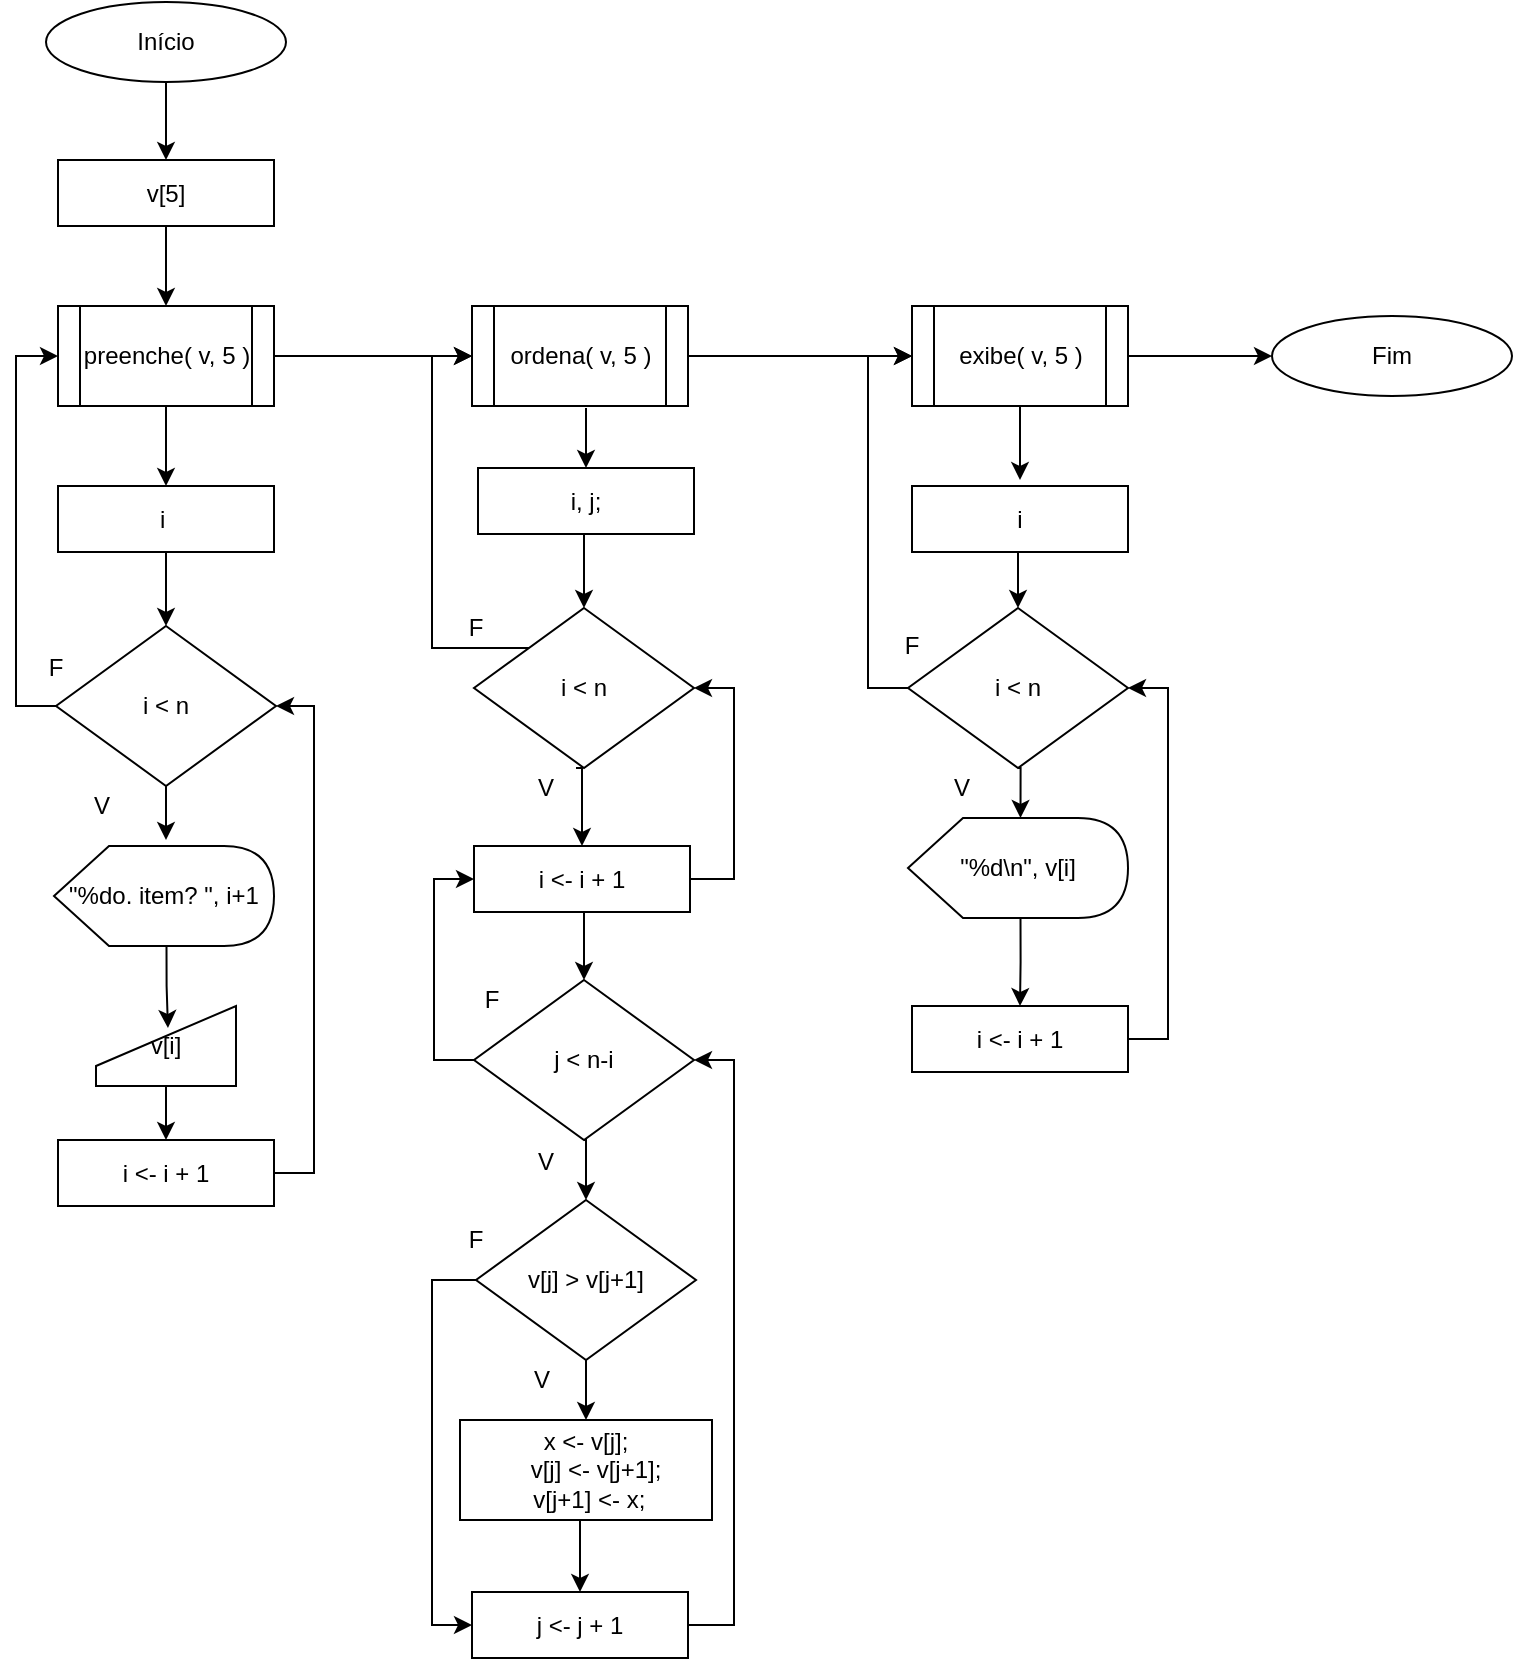 <mxfile version="21.8.0" type="device">
  <diagram id="eR1Zb5RVLTV1uuEW3yPG" name="Page-1">
    <mxGraphModel dx="880" dy="2828" grid="1" gridSize="10" guides="1" tooltips="1" connect="1" arrows="1" fold="1" page="1" pageScale="1" pageWidth="827" pageHeight="1169" math="0" shadow="0">
      <root>
        <mxCell id="0" />
        <mxCell id="1" parent="0" />
        <mxCell id="NN8kFv3UxyB4Z3Qv7Q7P-32" style="edgeStyle=orthogonalEdgeStyle;rounded=0;orthogonalLoop=1;jettySize=auto;html=1;exitX=1;exitY=0.5;exitDx=0;exitDy=0;entryX=0.5;entryY=0;entryDx=0;entryDy=0;" parent="1" edge="1">
          <mxGeometry relative="1" as="geometry">
            <mxPoint x="560" y="400" as="sourcePoint" />
          </mxGeometry>
        </mxCell>
        <mxCell id="NN8kFv3UxyB4Z3Qv7Q7P-39" style="edgeStyle=orthogonalEdgeStyle;rounded=0;orthogonalLoop=1;jettySize=auto;html=1;exitX=0;exitY=0.5;exitDx=0;exitDy=0;entryX=0;entryY=0;entryDx=40;entryDy=0;entryPerimeter=0;" parent="1" edge="1">
          <mxGeometry relative="1" as="geometry">
            <mxPoint x="480" y="400" as="sourcePoint" />
          </mxGeometry>
        </mxCell>
        <mxCell id="NN8kFv3UxyB4Z3Qv7Q7P-33" style="edgeStyle=orthogonalEdgeStyle;rounded=0;orthogonalLoop=1;jettySize=auto;html=1;exitX=1;exitY=0.5;exitDx=0;exitDy=0;" parent="1" edge="1">
          <mxGeometry relative="1" as="geometry">
            <mxPoint x="640" y="480" as="sourcePoint" />
          </mxGeometry>
        </mxCell>
        <mxCell id="NN8kFv3UxyB4Z3Qv7Q7P-38" style="edgeStyle=orthogonalEdgeStyle;rounded=0;orthogonalLoop=1;jettySize=auto;html=1;exitX=0;exitY=0.5;exitDx=0;exitDy=0;entryX=0;entryY=0;entryDx=40;entryDy=0;entryPerimeter=0;" parent="1" edge="1">
          <mxGeometry relative="1" as="geometry">
            <mxPoint x="560" y="480" as="sourcePoint" />
          </mxGeometry>
        </mxCell>
        <mxCell id="NN8kFv3UxyB4Z3Qv7Q7P-37" style="edgeStyle=orthogonalEdgeStyle;rounded=0;orthogonalLoop=1;jettySize=auto;html=1;exitX=0;exitY=0.5;exitDx=0;exitDy=0;entryX=0;entryY=0;entryDx=40;entryDy=0;entryPerimeter=0;" parent="1" edge="1">
          <mxGeometry relative="1" as="geometry">
            <mxPoint x="640" y="560" as="sourcePoint" />
          </mxGeometry>
        </mxCell>
        <mxCell id="NN8kFv3UxyB4Z3Qv7Q7P-41" style="edgeStyle=orthogonalEdgeStyle;rounded=0;orthogonalLoop=1;jettySize=auto;html=1;exitX=1;exitY=0.5;exitDx=0;exitDy=0;entryX=0;entryY=0;entryDx=40;entryDy=0;entryPerimeter=0;" parent="1" edge="1">
          <mxGeometry relative="1" as="geometry">
            <mxPoint x="720" y="560" as="sourcePoint" />
          </mxGeometry>
        </mxCell>
        <mxCell id="sSCpmMaVxi6PYTEObbiI-27" style="edgeStyle=orthogonalEdgeStyle;rounded=0;orthogonalLoop=1;jettySize=auto;html=1;exitX=1;exitY=0.5;exitDx=0;exitDy=0;entryX=0;entryY=0.5;entryDx=0;entryDy=0;" parent="1" edge="1">
          <mxGeometry relative="1" as="geometry">
            <Array as="points">
              <mxPoint x="220" y="600" />
              <mxPoint x="220" y="750" />
              <mxPoint x="40" y="750" />
              <mxPoint x="40" y="320" />
            </Array>
            <mxPoint x="100" y="320" as="targetPoint" />
          </mxGeometry>
        </mxCell>
        <mxCell id="lwcZz6v842X9FkbV30nD-5" style="edgeStyle=orthogonalEdgeStyle;rounded=0;orthogonalLoop=1;jettySize=auto;html=1;exitX=0.5;exitY=1;exitDx=0;exitDy=0;entryX=0.5;entryY=0;entryDx=0;entryDy=0;" parent="1" source="lwcZz6v842X9FkbV30nD-1" target="lwcZz6v842X9FkbV30nD-3" edge="1">
          <mxGeometry relative="1" as="geometry" />
        </mxCell>
        <mxCell id="lwcZz6v842X9FkbV30nD-1" value="Início" style="ellipse;whiteSpace=wrap;html=1;" parent="1" vertex="1">
          <mxGeometry x="247" y="-2119" width="120" height="40" as="geometry" />
        </mxCell>
        <mxCell id="Av98COTsaaubC5mDqvNm-6" style="edgeStyle=orthogonalEdgeStyle;rounded=0;orthogonalLoop=1;jettySize=auto;html=1;exitX=0.5;exitY=1;exitDx=0;exitDy=0;entryX=0.5;entryY=0;entryDx=0;entryDy=0;" parent="1" source="lwcZz6v842X9FkbV30nD-3" target="Av98COTsaaubC5mDqvNm-4" edge="1">
          <mxGeometry relative="1" as="geometry" />
        </mxCell>
        <mxCell id="lwcZz6v842X9FkbV30nD-3" value="v[5]" style="rounded=0;whiteSpace=wrap;html=1;" parent="1" vertex="1">
          <mxGeometry x="253" y="-2040" width="108" height="33" as="geometry" />
        </mxCell>
        <mxCell id="NFvZZmDYg6qZ6bP0rbpK-44" style="edgeStyle=orthogonalEdgeStyle;rounded=0;orthogonalLoop=1;jettySize=auto;html=1;exitX=0.5;exitY=1;exitDx=0;exitDy=0;entryX=0.5;entryY=0;entryDx=0;entryDy=0;" parent="1" source="Av98COTsaaubC5mDqvNm-4" target="NFvZZmDYg6qZ6bP0rbpK-43" edge="1">
          <mxGeometry relative="1" as="geometry" />
        </mxCell>
        <mxCell id="NFvZZmDYg6qZ6bP0rbpK-88" style="edgeStyle=orthogonalEdgeStyle;rounded=0;orthogonalLoop=1;jettySize=auto;html=1;exitX=1;exitY=0.5;exitDx=0;exitDy=0;entryX=0;entryY=0.5;entryDx=0;entryDy=0;" parent="1" source="Av98COTsaaubC5mDqvNm-4" target="NFvZZmDYg6qZ6bP0rbpK-83" edge="1">
          <mxGeometry relative="1" as="geometry" />
        </mxCell>
        <mxCell id="Av98COTsaaubC5mDqvNm-4" value="preenche( v, 5 )" style="shape=process;whiteSpace=wrap;html=1;backgroundOutline=1;" parent="1" vertex="1">
          <mxGeometry x="253" y="-1967" width="108" height="50" as="geometry" />
        </mxCell>
        <mxCell id="NFvZZmDYg6qZ6bP0rbpK-46" style="edgeStyle=orthogonalEdgeStyle;rounded=0;orthogonalLoop=1;jettySize=auto;html=1;exitX=0.5;exitY=1;exitDx=0;exitDy=0;entryX=0.5;entryY=0;entryDx=0;entryDy=0;" parent="1" source="NFvZZmDYg6qZ6bP0rbpK-43" target="NFvZZmDYg6qZ6bP0rbpK-45" edge="1">
          <mxGeometry relative="1" as="geometry" />
        </mxCell>
        <mxCell id="NFvZZmDYg6qZ6bP0rbpK-43" value="i&amp;nbsp;" style="rounded=0;whiteSpace=wrap;html=1;" parent="1" vertex="1">
          <mxGeometry x="253" y="-1877" width="108" height="33" as="geometry" />
        </mxCell>
        <mxCell id="NFvZZmDYg6qZ6bP0rbpK-86" style="edgeStyle=orthogonalEdgeStyle;rounded=0;orthogonalLoop=1;jettySize=auto;html=1;exitX=0.5;exitY=1;exitDx=0;exitDy=0;" parent="1" source="NFvZZmDYg6qZ6bP0rbpK-45" edge="1">
          <mxGeometry relative="1" as="geometry">
            <mxPoint x="307" y="-1700" as="targetPoint" />
          </mxGeometry>
        </mxCell>
        <mxCell id="NFvZZmDYg6qZ6bP0rbpK-94" style="edgeStyle=orthogonalEdgeStyle;rounded=0;orthogonalLoop=1;jettySize=auto;html=1;exitX=0;exitY=0.5;exitDx=0;exitDy=0;entryX=0;entryY=0.5;entryDx=0;entryDy=0;" parent="1" source="NFvZZmDYg6qZ6bP0rbpK-45" target="Av98COTsaaubC5mDqvNm-4" edge="1">
          <mxGeometry relative="1" as="geometry" />
        </mxCell>
        <mxCell id="NFvZZmDYg6qZ6bP0rbpK-45" value="i &amp;lt; n" style="rhombus;whiteSpace=wrap;html=1;" parent="1" vertex="1">
          <mxGeometry x="252" y="-1807" width="110" height="80" as="geometry" />
        </mxCell>
        <mxCell id="NFvZZmDYg6qZ6bP0rbpK-87" style="edgeStyle=orthogonalEdgeStyle;rounded=0;orthogonalLoop=1;jettySize=auto;html=1;exitX=0;exitY=0;exitDx=56.25;exitDy=50;exitPerimeter=0;entryX=0.514;entryY=0.275;entryDx=0;entryDy=0;entryPerimeter=0;" parent="1" source="NFvZZmDYg6qZ6bP0rbpK-47" target="NFvZZmDYg6qZ6bP0rbpK-49" edge="1">
          <mxGeometry relative="1" as="geometry" />
        </mxCell>
        <mxCell id="NFvZZmDYg6qZ6bP0rbpK-47" value="&quot;%do. item? &quot;, i+1" style="shape=display;whiteSpace=wrap;html=1;" parent="1" vertex="1">
          <mxGeometry x="251" y="-1697" width="110" height="50" as="geometry" />
        </mxCell>
        <mxCell id="fXV3c8j8fenf40J1pYQH-3" style="edgeStyle=orthogonalEdgeStyle;rounded=0;orthogonalLoop=1;jettySize=auto;html=1;exitX=0.5;exitY=1;exitDx=0;exitDy=0;entryX=0.5;entryY=0;entryDx=0;entryDy=0;" parent="1" source="NFvZZmDYg6qZ6bP0rbpK-49" target="fXV3c8j8fenf40J1pYQH-1" edge="1">
          <mxGeometry relative="1" as="geometry" />
        </mxCell>
        <mxCell id="NFvZZmDYg6qZ6bP0rbpK-49" value="v[i]" style="shape=manualInput;whiteSpace=wrap;html=1;" parent="1" vertex="1">
          <mxGeometry x="272" y="-1617" width="70" height="40" as="geometry" />
        </mxCell>
        <mxCell id="NFvZZmDYg6qZ6bP0rbpK-93" style="edgeStyle=orthogonalEdgeStyle;rounded=0;orthogonalLoop=1;jettySize=auto;html=1;exitX=0;exitY=0;exitDx=0;exitDy=0;entryX=0;entryY=0.5;entryDx=0;entryDy=0;" parent="1" source="NFvZZmDYg6qZ6bP0rbpK-50" target="NFvZZmDYg6qZ6bP0rbpK-83" edge="1">
          <mxGeometry relative="1" as="geometry">
            <Array as="points">
              <mxPoint x="440" y="-1796" />
              <mxPoint x="440" y="-1942" />
            </Array>
          </mxGeometry>
        </mxCell>
        <mxCell id="NFvZZmDYg6qZ6bP0rbpK-50" value="i &amp;lt; n" style="rhombus;whiteSpace=wrap;html=1;" parent="1" vertex="1">
          <mxGeometry x="461" y="-1816" width="110" height="80" as="geometry" />
        </mxCell>
        <mxCell id="NFvZZmDYg6qZ6bP0rbpK-51" value="F" style="text;html=1;strokeColor=none;fillColor=none;align=center;verticalAlign=middle;whiteSpace=wrap;rounded=0;" parent="1" vertex="1">
          <mxGeometry x="450" y="-1630" width="40" height="20" as="geometry" />
        </mxCell>
        <mxCell id="NFvZZmDYg6qZ6bP0rbpK-52" value="V" style="text;html=1;strokeColor=none;fillColor=none;align=center;verticalAlign=middle;whiteSpace=wrap;rounded=0;" parent="1" vertex="1">
          <mxGeometry x="260" y="-1727" width="30" height="20" as="geometry" />
        </mxCell>
        <mxCell id="NFvZZmDYg6qZ6bP0rbpK-53" value="Fim" style="ellipse;whiteSpace=wrap;html=1;" parent="1" vertex="1">
          <mxGeometry x="860" y="-1962" width="120" height="40" as="geometry" />
        </mxCell>
        <mxCell id="NFvZZmDYg6qZ6bP0rbpK-57" style="edgeStyle=orthogonalEdgeStyle;rounded=0;orthogonalLoop=1;jettySize=auto;html=1;exitX=0.5;exitY=1;exitDx=0;exitDy=0;entryX=0.5;entryY=0;entryDx=0;entryDy=0;" parent="1" source="NFvZZmDYg6qZ6bP0rbpK-55" target="NFvZZmDYg6qZ6bP0rbpK-50" edge="1">
          <mxGeometry relative="1" as="geometry" />
        </mxCell>
        <mxCell id="NFvZZmDYg6qZ6bP0rbpK-55" value="i, j;" style="rounded=0;whiteSpace=wrap;html=1;" parent="1" vertex="1">
          <mxGeometry x="463" y="-1886" width="108" height="33" as="geometry" />
        </mxCell>
        <mxCell id="NFvZZmDYg6qZ6bP0rbpK-61" style="edgeStyle=orthogonalEdgeStyle;rounded=0;orthogonalLoop=1;jettySize=auto;html=1;exitX=0.5;exitY=1;exitDx=0;exitDy=0;entryX=0.5;entryY=0;entryDx=0;entryDy=0;" parent="1" source="NFvZZmDYg6qZ6bP0rbpK-58" target="NFvZZmDYg6qZ6bP0rbpK-60" edge="1">
          <mxGeometry relative="1" as="geometry" />
        </mxCell>
        <mxCell id="fXV3c8j8fenf40J1pYQH-11" style="edgeStyle=orthogonalEdgeStyle;rounded=0;orthogonalLoop=1;jettySize=auto;html=1;exitX=0;exitY=0.5;exitDx=0;exitDy=0;entryX=0;entryY=0.5;entryDx=0;entryDy=0;" parent="1" source="NFvZZmDYg6qZ6bP0rbpK-58" target="fXV3c8j8fenf40J1pYQH-7" edge="1">
          <mxGeometry relative="1" as="geometry" />
        </mxCell>
        <mxCell id="NFvZZmDYg6qZ6bP0rbpK-58" value="j &amp;lt; n-i" style="rhombus;whiteSpace=wrap;html=1;" parent="1" vertex="1">
          <mxGeometry x="461" y="-1630" width="110" height="80" as="geometry" />
        </mxCell>
        <mxCell id="NFvZZmDYg6qZ6bP0rbpK-71" style="edgeStyle=orthogonalEdgeStyle;rounded=0;orthogonalLoop=1;jettySize=auto;html=1;exitX=0.5;exitY=1;exitDx=0;exitDy=0;entryX=0.5;entryY=0;entryDx=0;entryDy=0;" parent="1" source="NFvZZmDYg6qZ6bP0rbpK-60" target="NFvZZmDYg6qZ6bP0rbpK-62" edge="1">
          <mxGeometry relative="1" as="geometry" />
        </mxCell>
        <mxCell id="2qnFcDLClcWWpFtw4Q0w-1" style="edgeStyle=orthogonalEdgeStyle;rounded=0;orthogonalLoop=1;jettySize=auto;html=1;exitX=0;exitY=0.5;exitDx=0;exitDy=0;entryX=0;entryY=0.5;entryDx=0;entryDy=0;" parent="1" source="NFvZZmDYg6qZ6bP0rbpK-60" target="fXV3c8j8fenf40J1pYQH-4" edge="1">
          <mxGeometry relative="1" as="geometry" />
        </mxCell>
        <mxCell id="NFvZZmDYg6qZ6bP0rbpK-60" value="v[j] &amp;gt; v[j+1]" style="rhombus;whiteSpace=wrap;html=1;" parent="1" vertex="1">
          <mxGeometry x="462" y="-1520" width="110" height="80" as="geometry" />
        </mxCell>
        <mxCell id="fXV3c8j8fenf40J1pYQH-5" style="edgeStyle=orthogonalEdgeStyle;rounded=0;orthogonalLoop=1;jettySize=auto;html=1;exitX=0.5;exitY=1;exitDx=0;exitDy=0;entryX=0.5;entryY=0;entryDx=0;entryDy=0;" parent="1" source="NFvZZmDYg6qZ6bP0rbpK-62" target="fXV3c8j8fenf40J1pYQH-4" edge="1">
          <mxGeometry relative="1" as="geometry" />
        </mxCell>
        <mxCell id="NFvZZmDYg6qZ6bP0rbpK-62" value="&lt;div&gt;x &amp;lt;- v[j];&lt;/div&gt;&lt;div&gt;&amp;nbsp;&lt;span style=&quot;white-space: pre;&quot;&gt;&amp;nbsp;&amp;nbsp;&amp;nbsp;&lt;/span&gt;v[j] &amp;lt;- v[j+1];&amp;nbsp;&lt;/div&gt;&lt;div&gt;&lt;span style=&quot;&quot;&gt;&lt;span style=&quot;&quot;&gt;&lt;span style=&quot;white-space: pre;&quot;&gt;&amp;nbsp;&amp;nbsp;&lt;/span&gt;&lt;/span&gt;v[j+1] &amp;lt;- x;&amp;nbsp;&lt;/span&gt;&lt;/div&gt;" style="rounded=0;whiteSpace=wrap;html=1;" parent="1" vertex="1">
          <mxGeometry x="454" y="-1410" width="126" height="50" as="geometry" />
        </mxCell>
        <mxCell id="NFvZZmDYg6qZ6bP0rbpK-65" value="V" style="text;html=1;strokeColor=none;fillColor=none;align=center;verticalAlign=middle;whiteSpace=wrap;rounded=0;" parent="1" vertex="1">
          <mxGeometry x="482" y="-1549" width="30" height="20" as="geometry" />
        </mxCell>
        <mxCell id="fXV3c8j8fenf40J1pYQH-9" style="edgeStyle=orthogonalEdgeStyle;rounded=0;orthogonalLoop=1;jettySize=auto;html=1;exitX=1;exitY=0;exitDx=0;exitDy=0;entryX=0.5;entryY=0;entryDx=0;entryDy=0;" parent="1" source="NFvZZmDYg6qZ6bP0rbpK-67" target="fXV3c8j8fenf40J1pYQH-7" edge="1">
          <mxGeometry relative="1" as="geometry" />
        </mxCell>
        <mxCell id="NFvZZmDYg6qZ6bP0rbpK-67" value="V" style="text;html=1;strokeColor=none;fillColor=none;align=center;verticalAlign=middle;whiteSpace=wrap;rounded=0;" parent="1" vertex="1">
          <mxGeometry x="482" y="-1736" width="30" height="20" as="geometry" />
        </mxCell>
        <mxCell id="NFvZZmDYg6qZ6bP0rbpK-68" value="F" style="text;html=1;strokeColor=none;fillColor=none;align=center;verticalAlign=middle;whiteSpace=wrap;rounded=0;" parent="1" vertex="1">
          <mxGeometry x="442" y="-1816" width="40" height="20" as="geometry" />
        </mxCell>
        <mxCell id="NFvZZmDYg6qZ6bP0rbpK-69" value="V" style="text;html=1;strokeColor=none;fillColor=none;align=center;verticalAlign=middle;whiteSpace=wrap;rounded=0;" parent="1" vertex="1">
          <mxGeometry x="480" y="-1440" width="30" height="20" as="geometry" />
        </mxCell>
        <mxCell id="NFvZZmDYg6qZ6bP0rbpK-73" value="F" style="text;html=1;strokeColor=none;fillColor=none;align=center;verticalAlign=middle;whiteSpace=wrap;rounded=0;" parent="1" vertex="1">
          <mxGeometry x="442" y="-1510" width="40" height="20" as="geometry" />
        </mxCell>
        <mxCell id="NFvZZmDYg6qZ6bP0rbpK-80" style="edgeStyle=orthogonalEdgeStyle;rounded=0;orthogonalLoop=1;jettySize=auto;html=1;exitX=0.5;exitY=1;exitDx=0;exitDy=0;entryX=0.5;entryY=0;entryDx=0;entryDy=0;" parent="1" target="NFvZZmDYg6qZ6bP0rbpK-55" edge="1">
          <mxGeometry relative="1" as="geometry">
            <mxPoint x="517" y="-1916" as="sourcePoint" />
          </mxGeometry>
        </mxCell>
        <mxCell id="NFvZZmDYg6qZ6bP0rbpK-91" style="edgeStyle=orthogonalEdgeStyle;rounded=0;orthogonalLoop=1;jettySize=auto;html=1;exitX=1;exitY=0.5;exitDx=0;exitDy=0;entryX=0;entryY=0.5;entryDx=0;entryDy=0;" parent="1" source="NFvZZmDYg6qZ6bP0rbpK-83" target="NFvZZmDYg6qZ6bP0rbpK-89" edge="1">
          <mxGeometry relative="1" as="geometry" />
        </mxCell>
        <mxCell id="NFvZZmDYg6qZ6bP0rbpK-83" value="ordena( v, 5 )" style="shape=process;whiteSpace=wrap;html=1;backgroundOutline=1;" parent="1" vertex="1">
          <mxGeometry x="460" y="-1967" width="108" height="50" as="geometry" />
        </mxCell>
        <mxCell id="NFvZZmDYg6qZ6bP0rbpK-97" style="edgeStyle=orthogonalEdgeStyle;rounded=0;orthogonalLoop=1;jettySize=auto;html=1;exitX=0.5;exitY=1;exitDx=0;exitDy=0;" parent="1" source="NFvZZmDYg6qZ6bP0rbpK-89" edge="1">
          <mxGeometry relative="1" as="geometry">
            <mxPoint x="734" y="-1880" as="targetPoint" />
          </mxGeometry>
        </mxCell>
        <mxCell id="NFvZZmDYg6qZ6bP0rbpK-103" style="edgeStyle=orthogonalEdgeStyle;rounded=0;orthogonalLoop=1;jettySize=auto;html=1;exitX=1;exitY=0.5;exitDx=0;exitDy=0;entryX=0;entryY=0.5;entryDx=0;entryDy=0;" parent="1" source="NFvZZmDYg6qZ6bP0rbpK-89" target="NFvZZmDYg6qZ6bP0rbpK-53" edge="1">
          <mxGeometry relative="1" as="geometry" />
        </mxCell>
        <mxCell id="NFvZZmDYg6qZ6bP0rbpK-89" value="exibe( v, 5 )" style="shape=process;whiteSpace=wrap;html=1;backgroundOutline=1;" parent="1" vertex="1">
          <mxGeometry x="680" y="-1967" width="108" height="50" as="geometry" />
        </mxCell>
        <mxCell id="NFvZZmDYg6qZ6bP0rbpK-98" style="edgeStyle=orthogonalEdgeStyle;rounded=0;orthogonalLoop=1;jettySize=auto;html=1;exitX=0.5;exitY=1;exitDx=0;exitDy=0;entryX=0.5;entryY=0;entryDx=0;entryDy=0;" parent="1" source="NFvZZmDYg6qZ6bP0rbpK-92" target="NFvZZmDYg6qZ6bP0rbpK-96" edge="1">
          <mxGeometry relative="1" as="geometry" />
        </mxCell>
        <mxCell id="NFvZZmDYg6qZ6bP0rbpK-92" value="i" style="rounded=0;whiteSpace=wrap;html=1;" parent="1" vertex="1">
          <mxGeometry x="680" y="-1877" width="108" height="33" as="geometry" />
        </mxCell>
        <mxCell id="NFvZZmDYg6qZ6bP0rbpK-95" value="F" style="text;html=1;strokeColor=none;fillColor=none;align=center;verticalAlign=middle;whiteSpace=wrap;rounded=0;" parent="1" vertex="1">
          <mxGeometry x="232" y="-1796" width="40" height="20" as="geometry" />
        </mxCell>
        <mxCell id="NFvZZmDYg6qZ6bP0rbpK-100" style="edgeStyle=orthogonalEdgeStyle;rounded=0;orthogonalLoop=1;jettySize=auto;html=1;exitX=0.5;exitY=1;exitDx=0;exitDy=0;entryX=0;entryY=0;entryDx=56.25;entryDy=0;entryPerimeter=0;" parent="1" source="NFvZZmDYg6qZ6bP0rbpK-96" target="NFvZZmDYg6qZ6bP0rbpK-99" edge="1">
          <mxGeometry relative="1" as="geometry" />
        </mxCell>
        <mxCell id="NFvZZmDYg6qZ6bP0rbpK-102" style="edgeStyle=orthogonalEdgeStyle;rounded=0;orthogonalLoop=1;jettySize=auto;html=1;exitX=0;exitY=0.5;exitDx=0;exitDy=0;entryX=0;entryY=0.5;entryDx=0;entryDy=0;" parent="1" source="NFvZZmDYg6qZ6bP0rbpK-96" target="NFvZZmDYg6qZ6bP0rbpK-89" edge="1">
          <mxGeometry relative="1" as="geometry" />
        </mxCell>
        <mxCell id="NFvZZmDYg6qZ6bP0rbpK-96" value="i &amp;lt; n" style="rhombus;whiteSpace=wrap;html=1;" parent="1" vertex="1">
          <mxGeometry x="678" y="-1816" width="110" height="80" as="geometry" />
        </mxCell>
        <mxCell id="fXV3c8j8fenf40J1pYQH-14" style="edgeStyle=orthogonalEdgeStyle;rounded=0;orthogonalLoop=1;jettySize=auto;html=1;exitX=0;exitY=0;exitDx=56.25;exitDy=50;exitPerimeter=0;entryX=0.5;entryY=0;entryDx=0;entryDy=0;" parent="1" source="NFvZZmDYg6qZ6bP0rbpK-99" target="fXV3c8j8fenf40J1pYQH-13" edge="1">
          <mxGeometry relative="1" as="geometry" />
        </mxCell>
        <mxCell id="NFvZZmDYg6qZ6bP0rbpK-99" value="&quot;%d\n&quot;, v[i]" style="shape=display;whiteSpace=wrap;html=1;" parent="1" vertex="1">
          <mxGeometry x="678" y="-1711" width="110" height="50" as="geometry" />
        </mxCell>
        <mxCell id="NFvZZmDYg6qZ6bP0rbpK-104" value="F" style="text;html=1;strokeColor=none;fillColor=none;align=center;verticalAlign=middle;whiteSpace=wrap;rounded=0;" parent="1" vertex="1">
          <mxGeometry x="660" y="-1807" width="40" height="20" as="geometry" />
        </mxCell>
        <mxCell id="NFvZZmDYg6qZ6bP0rbpK-105" value="V" style="text;html=1;strokeColor=none;fillColor=none;align=center;verticalAlign=middle;whiteSpace=wrap;rounded=0;" parent="1" vertex="1">
          <mxGeometry x="690" y="-1736" width="30" height="20" as="geometry" />
        </mxCell>
        <mxCell id="fXV3c8j8fenf40J1pYQH-2" style="edgeStyle=orthogonalEdgeStyle;rounded=0;orthogonalLoop=1;jettySize=auto;html=1;exitX=1;exitY=0.5;exitDx=0;exitDy=0;entryX=1;entryY=0.5;entryDx=0;entryDy=0;" parent="1" source="fXV3c8j8fenf40J1pYQH-1" target="NFvZZmDYg6qZ6bP0rbpK-45" edge="1">
          <mxGeometry relative="1" as="geometry" />
        </mxCell>
        <mxCell id="fXV3c8j8fenf40J1pYQH-1" value="i &amp;lt;- i + 1" style="rounded=0;whiteSpace=wrap;html=1;" parent="1" vertex="1">
          <mxGeometry x="253" y="-1550" width="108" height="33" as="geometry" />
        </mxCell>
        <mxCell id="fXV3c8j8fenf40J1pYQH-6" style="edgeStyle=orthogonalEdgeStyle;rounded=0;orthogonalLoop=1;jettySize=auto;html=1;exitX=1;exitY=0.5;exitDx=0;exitDy=0;entryX=1;entryY=0.5;entryDx=0;entryDy=0;" parent="1" source="fXV3c8j8fenf40J1pYQH-4" target="NFvZZmDYg6qZ6bP0rbpK-58" edge="1">
          <mxGeometry relative="1" as="geometry" />
        </mxCell>
        <mxCell id="fXV3c8j8fenf40J1pYQH-4" value="j &amp;lt;- j + 1" style="rounded=0;whiteSpace=wrap;html=1;" parent="1" vertex="1">
          <mxGeometry x="460" y="-1324" width="108" height="33" as="geometry" />
        </mxCell>
        <mxCell id="fXV3c8j8fenf40J1pYQH-10" style="edgeStyle=orthogonalEdgeStyle;rounded=0;orthogonalLoop=1;jettySize=auto;html=1;exitX=0.5;exitY=1;exitDx=0;exitDy=0;entryX=0.5;entryY=0;entryDx=0;entryDy=0;" parent="1" source="fXV3c8j8fenf40J1pYQH-7" target="NFvZZmDYg6qZ6bP0rbpK-58" edge="1">
          <mxGeometry relative="1" as="geometry" />
        </mxCell>
        <mxCell id="fXV3c8j8fenf40J1pYQH-12" style="edgeStyle=orthogonalEdgeStyle;rounded=0;orthogonalLoop=1;jettySize=auto;html=1;exitX=1;exitY=0.5;exitDx=0;exitDy=0;entryX=1;entryY=0.5;entryDx=0;entryDy=0;" parent="1" source="fXV3c8j8fenf40J1pYQH-7" target="NFvZZmDYg6qZ6bP0rbpK-50" edge="1">
          <mxGeometry relative="1" as="geometry" />
        </mxCell>
        <mxCell id="fXV3c8j8fenf40J1pYQH-7" value="i &amp;lt;- i + 1" style="rounded=0;whiteSpace=wrap;html=1;" parent="1" vertex="1">
          <mxGeometry x="461" y="-1697" width="108" height="33" as="geometry" />
        </mxCell>
        <mxCell id="fXV3c8j8fenf40J1pYQH-15" style="edgeStyle=orthogonalEdgeStyle;rounded=0;orthogonalLoop=1;jettySize=auto;html=1;exitX=1;exitY=0.5;exitDx=0;exitDy=0;entryX=1;entryY=0.5;entryDx=0;entryDy=0;" parent="1" source="fXV3c8j8fenf40J1pYQH-13" target="NFvZZmDYg6qZ6bP0rbpK-96" edge="1">
          <mxGeometry relative="1" as="geometry" />
        </mxCell>
        <mxCell id="fXV3c8j8fenf40J1pYQH-13" value="i &amp;lt;- i + 1" style="rounded=0;whiteSpace=wrap;html=1;" parent="1" vertex="1">
          <mxGeometry x="680" y="-1617" width="108" height="33" as="geometry" />
        </mxCell>
      </root>
    </mxGraphModel>
  </diagram>
</mxfile>
